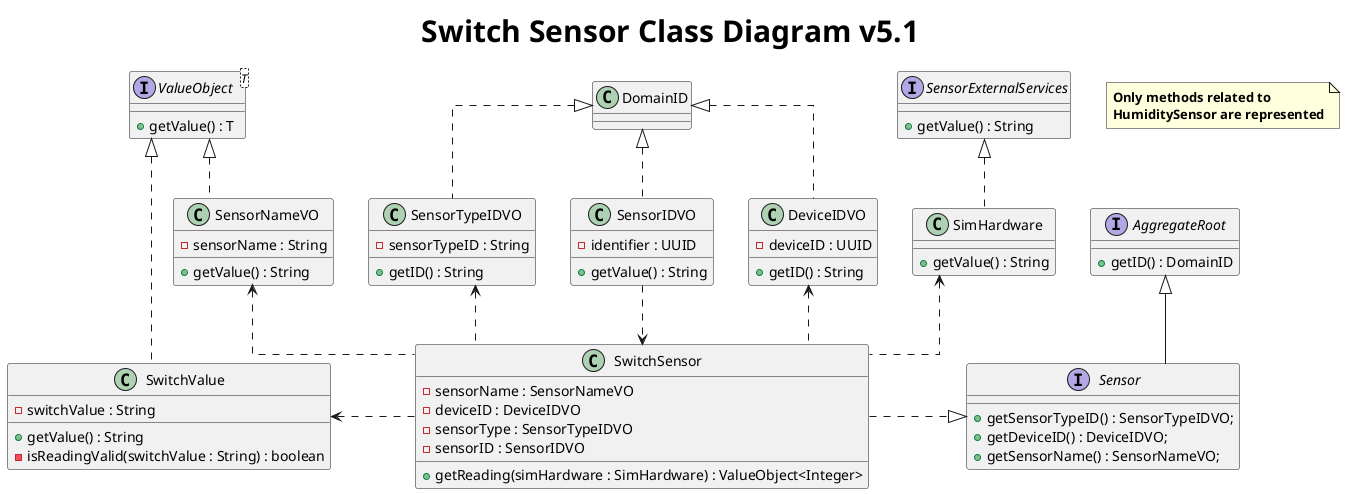 @startuml
title <size: 30> Switch Sensor Class Diagram v5.1

note "<b>Only methods related to \n<b>HumiditySensor are represented" as 1

skinparam linetype ortho

interface Sensor {
    + getSensorTypeID() : SensorTypeIDVO;
    + getDeviceID() : DeviceIDVO;
    + getSensorName() : SensorNameVO;
}


interface ValueObject<T> {
    + getValue() : T
}

class SensorNameVO{
    - sensorName : String
    + getValue() : String
}

class DeviceIDVO{
    - deviceID : UUID
    + getID() : String
}

class SensorTypeIDVO{
    - sensorTypeID : String
    + getID() : String
}

class SensorIDVO{
    - identifier : UUID
    + getValue() : String
}


class SwitchSensor{
    - sensorName : SensorNameVO
    - deviceID : DeviceIDVO
    - sensorType : SensorTypeIDVO
    - sensorID : SensorIDVO

    + getReading(simHardware : SimHardware) : ValueObject<Integer>
}

class SwitchValue{
    - switchValue : String

    + getValue() : String
    - isReadingValid(switchValue : String) : boolean
}

class SimHardware{
    + getValue() : String
}

interface SensorExternalServices {
+getValue() : String
}

interface AggregateRoot {
    +getID() : DomainID
}

Sensor <|..left SwitchSensor
SimHardware <.. SwitchSensor

SensorNameVO <.. SwitchSensor
SensorExternalServices <|..down SimHardware
SensorIDVO ..> SwitchSensor
SwitchValue <..right SwitchSensor
SensorTypeIDVO <.. SwitchSensor
DeviceIDVO <.. SwitchSensor

ValueObject <|.. SensorNameVO
DomainID  <|.. SensorIDVO
DomainID  <|.. SensorTypeIDVO
DomainID  <|.. DeviceIDVO

ValueObject <|.. SwitchValue
Sensor -up-|> AggregateRoot

@enduml